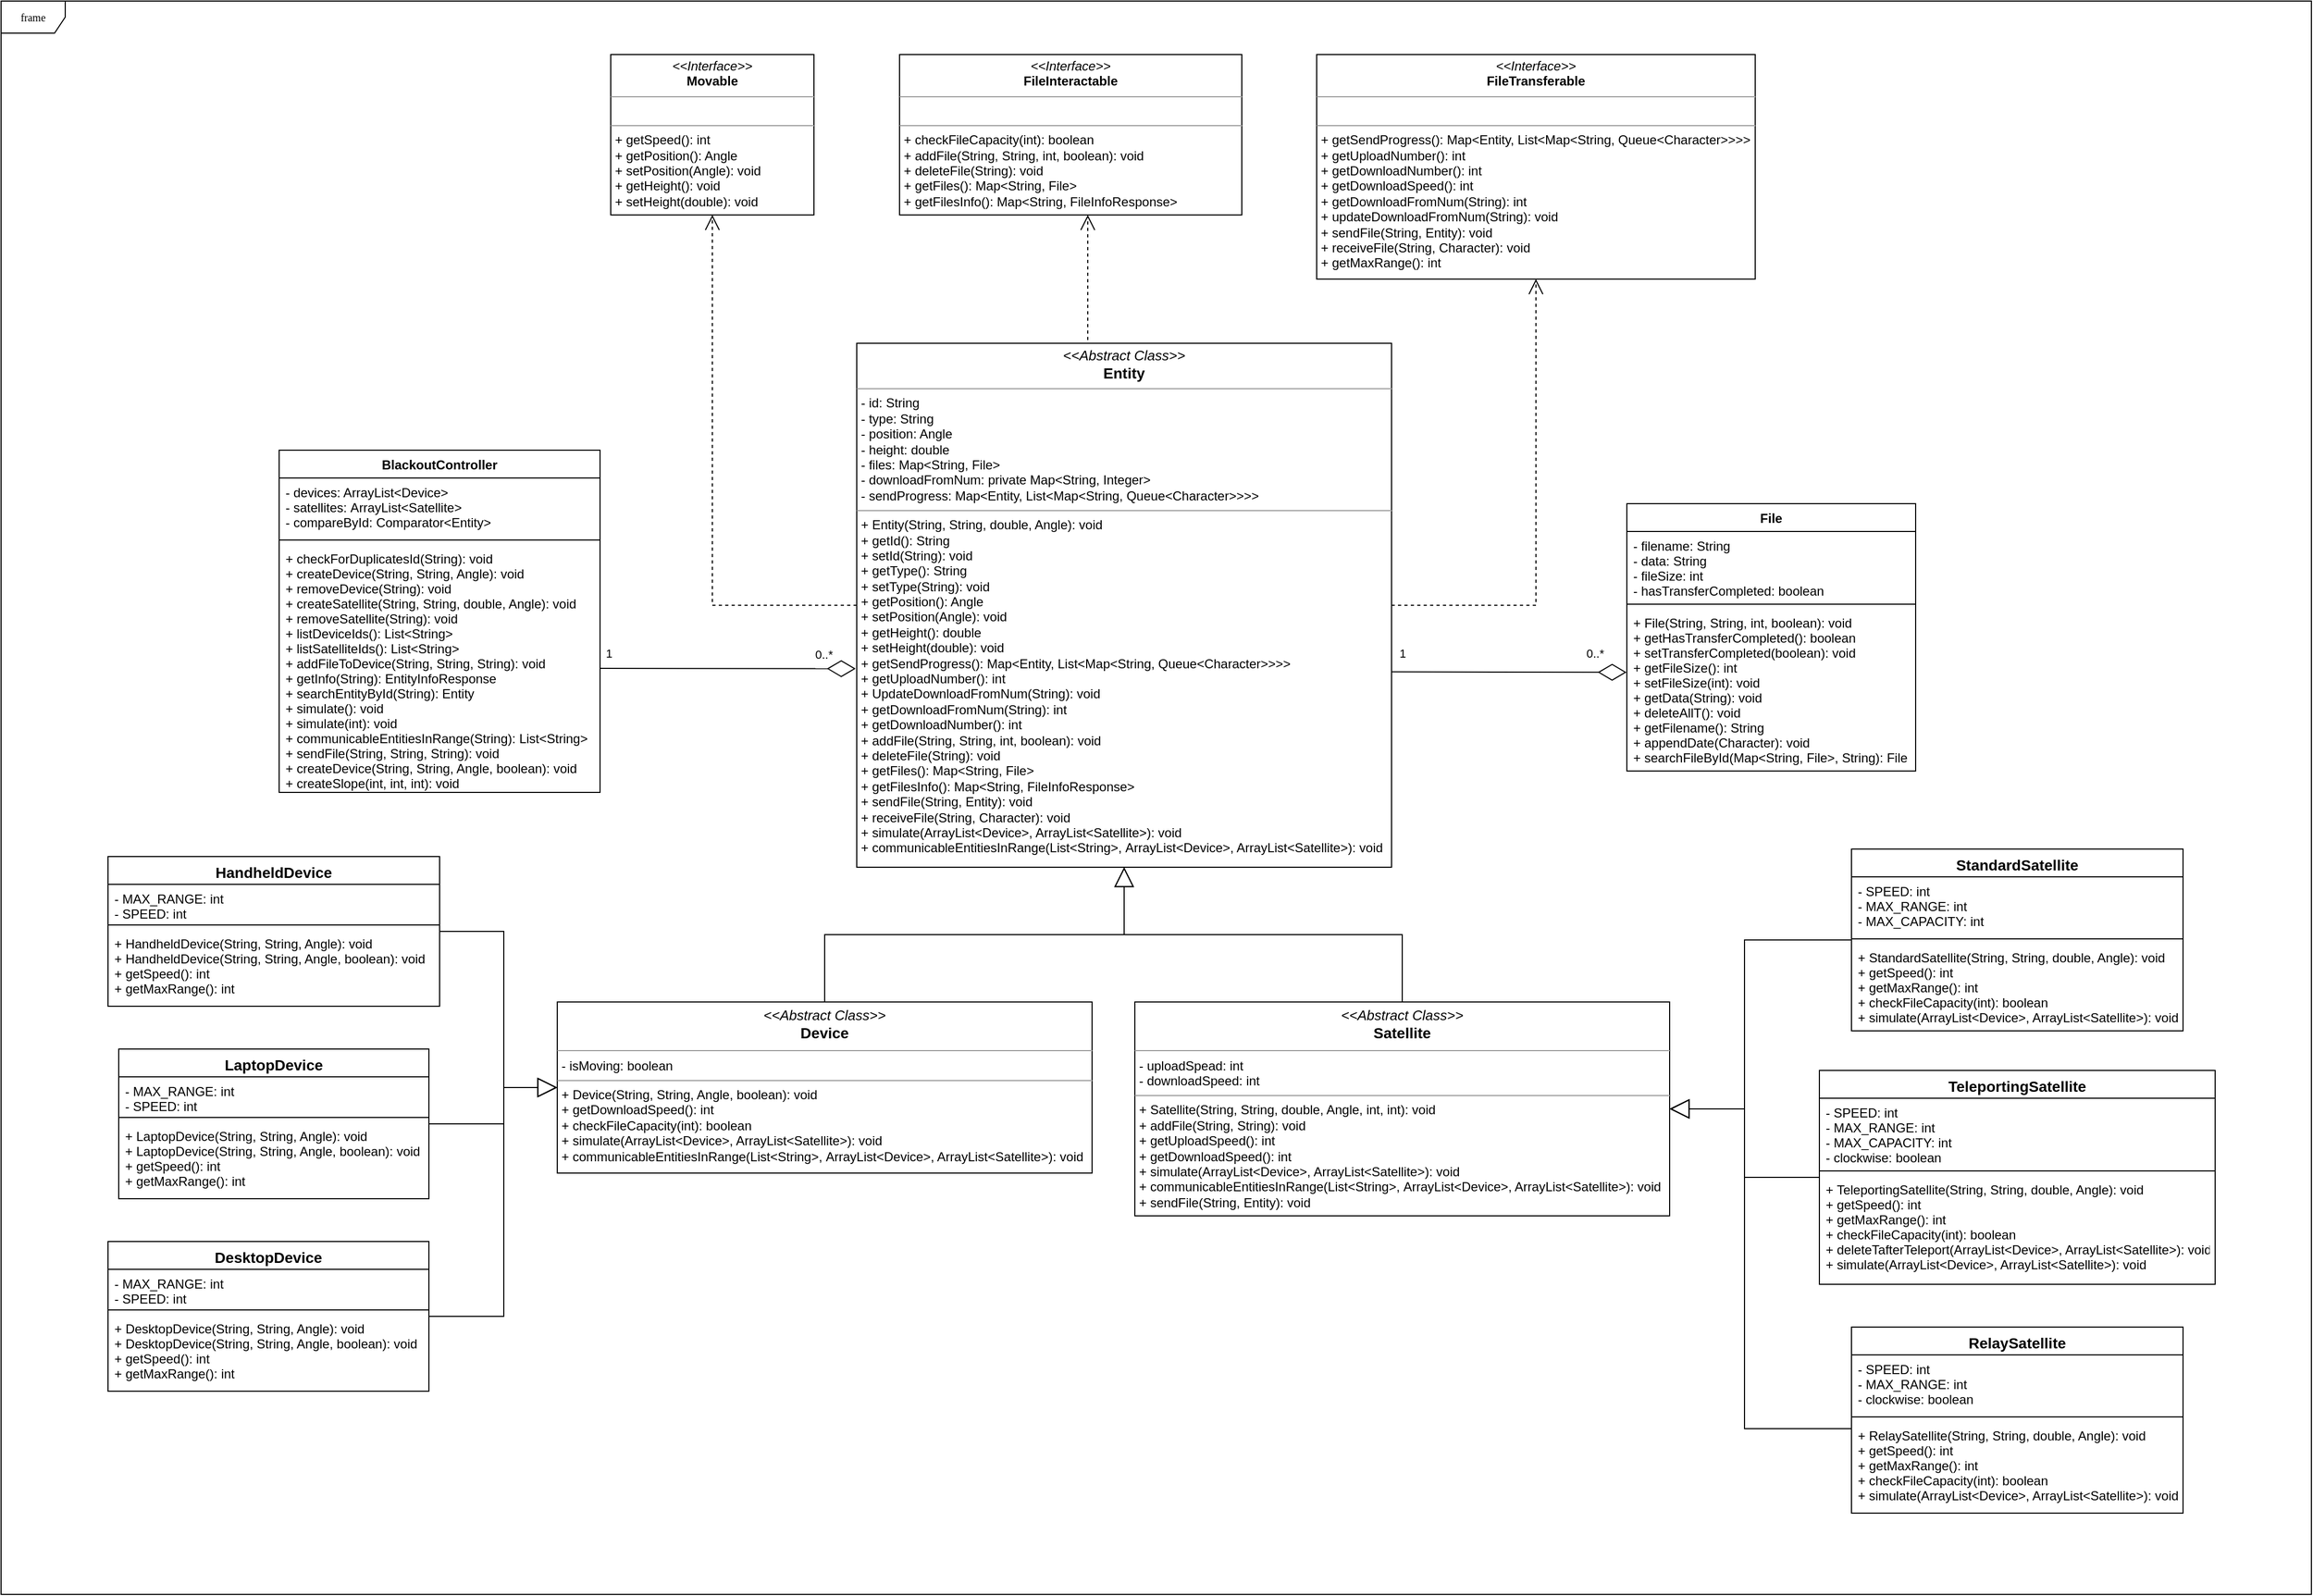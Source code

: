<mxfile version="19.0.3" type="device"><diagram name="Page-1" id="c4acf3e9-155e-7222-9cf6-157b1a14988f"><mxGraphModel dx="2118" dy="1021" grid="0" gridSize="14" guides="1" tooltips="1" connect="1" arrows="1" fold="1" page="0" pageScale="1" pageWidth="850" pageHeight="1100" background="none" math="0" shadow="0"><root><mxCell id="0"/><mxCell id="1" parent="0"/><mxCell id="0EnnD9oKZ8uDpJRhmLLw-42" value="frame" style="shape=umlFrame;whiteSpace=wrap;html=1;rounded=0;shadow=0;comic=0;labelBackgroundColor=none;strokeWidth=1;fontFamily=Verdana;fontSize=10;align=center;" parent="1" vertex="1"><mxGeometry x="-190" width="2160" height="1490" as="geometry"/></mxCell><mxCell id="0EnnD9oKZ8uDpJRhmLLw-5" value="&lt;p style=&quot;margin:0px;margin-top:4px;text-align:center;&quot;&gt;&lt;i&gt;&lt;font style=&quot;font-size: 13px;&quot;&gt;&amp;lt;&amp;lt;Abstract Class&amp;gt;&amp;gt;&lt;/font&gt;&lt;/i&gt;&lt;br&gt;&lt;span style=&quot;font-size: 14px;&quot;&gt;&lt;b&gt;Entity&lt;/b&gt;&lt;/span&gt;&lt;br&gt;&lt;/p&gt;&lt;hr size=&quot;1&quot;&gt;&lt;p style=&quot;margin:0px;margin-left:4px;&quot;&gt;- id: String&lt;br&gt;- type: String&lt;/p&gt;&lt;p style=&quot;margin:0px;margin-left:4px;&quot;&gt;- position: Angle&lt;/p&gt;&lt;p style=&quot;margin:0px;margin-left:4px;&quot;&gt;- height: double&lt;/p&gt;&lt;p style=&quot;margin:0px;margin-left:4px;&quot;&gt;- files:&amp;nbsp;Map&amp;lt;String, File&amp;gt;&lt;/p&gt;&lt;p style=&quot;margin:0px;margin-left:4px;&quot;&gt;-&amp;nbsp;downloadFromNum:&amp;nbsp;private Map&amp;lt;String, Integer&amp;gt;&lt;/p&gt;&lt;p style=&quot;margin:0px;margin-left:4px;&quot;&gt;-&amp;nbsp;sendProgress:&amp;nbsp;Map&amp;lt;Entity, List&amp;lt;Map&amp;lt;String, Queue&amp;lt;Character&amp;gt;&amp;gt;&amp;gt;&amp;gt;&lt;/p&gt;&lt;hr size=&quot;1&quot;&gt;&lt;p style=&quot;margin:0px;margin-left:4px;&quot;&gt;+ Entity(&lt;span style=&quot;background-color: initial;&quot;&gt;String, String, double, Angle&lt;/span&gt;&lt;span style=&quot;background-color: initial;&quot;&gt;): void&lt;/span&gt;&lt;/p&gt;&lt;p style=&quot;margin:0px;margin-left:4px;&quot;&gt;+ getId(): String&lt;br&gt;+ setId(String): void&lt;/p&gt;&lt;p style=&quot;margin:0px;margin-left:4px;&quot;&gt;+ getType(): String&lt;br&gt;+ setType(String): void&lt;br&gt;&lt;/p&gt;&lt;p style=&quot;margin:0px;margin-left:4px;&quot;&gt;+ getPosition(): Angle&lt;br&gt;+ setPosition(Angle): void&lt;br&gt;&lt;/p&gt;&lt;p style=&quot;margin:0px;margin-left:4px;&quot;&gt;+ getHeight(): double&lt;br&gt;+ setHeight(double): void&lt;br&gt;&lt;/p&gt;&lt;p style=&quot;margin:0px;margin-left:4px;&quot;&gt;+&amp;nbsp;getSendProgress():&amp;nbsp;Map&amp;lt;Entity, List&amp;lt;Map&amp;lt;String, Queue&amp;lt;Character&amp;gt;&amp;gt;&amp;gt;&amp;gt;&lt;/p&gt;&lt;p style=&quot;margin:0px;margin-left:4px;&quot;&gt;+&amp;nbsp;getUploadNumber(): int&amp;nbsp;&lt;/p&gt;&lt;p style=&quot;margin:0px;margin-left:4px;&quot;&gt;+&amp;nbsp;UpdateDownloadFromNum(String): void&lt;/p&gt;&lt;p style=&quot;margin:0px;margin-left:4px;&quot;&gt;+&amp;nbsp;getDownloadFromNum(String): int&lt;/p&gt;&lt;p style=&quot;margin:0px;margin-left:4px;&quot;&gt;+&amp;nbsp;getDownloadNumber(): int&lt;/p&gt;&lt;p style=&quot;margin:0px;margin-left:4px;&quot;&gt;+ addFile(String, String, int, boolean): void&lt;br&gt;&lt;/p&gt;&lt;p style=&quot;margin: 0px 0px 0px 4px;&quot;&gt;+ deleteFile(String):&amp;nbsp;void&lt;/p&gt;&lt;p style=&quot;margin: 0px 0px 0px 4px;&quot;&gt;+ getFiles():&amp;nbsp;Map&amp;lt;String, File&amp;gt;&lt;br&gt;&lt;/p&gt;&lt;p style=&quot;margin: 0px 0px 0px 4px;&quot;&gt;+ getFilesInfo():&amp;nbsp;Map&amp;lt;String, FileInfoResponse&amp;gt;&lt;/p&gt;&lt;p style=&quot;margin: 0px 0px 0px 4px;&quot;&gt;+&amp;nbsp;sendFile(String, Entity): void&lt;/p&gt;&lt;p style=&quot;margin: 0px 0px 0px 4px;&quot;&gt;+&amp;nbsp;receiveFile(String, Character): void&lt;/p&gt;&lt;p style=&quot;margin: 0px 0px 0px 4px;&quot;&gt;+&amp;nbsp;simulate(ArrayList&amp;lt;Device&amp;gt;, ArrayList&amp;lt;Satellite&amp;gt;): void&lt;br&gt;&lt;/p&gt;&lt;p style=&quot;margin: 0px 0px 0px 4px;&quot;&gt;+&amp;nbsp;communicableEntitiesInRange(List&amp;lt;String&amp;gt;,&amp;nbsp;ArrayList&amp;lt;Device&amp;gt;, ArrayList&amp;lt;Satellite&amp;gt;): void&lt;br&gt;&lt;/p&gt;&lt;p style=&quot;margin:0px;margin-left:4px;&quot;&gt;&lt;br&gt;&lt;/p&gt;&lt;p style=&quot;margin:0px;margin-left:4px;&quot;&gt;&lt;br&gt;&lt;/p&gt;" style="verticalAlign=top;align=left;overflow=fill;fontSize=12;fontFamily=Helvetica;html=1;" parent="1" vertex="1"><mxGeometry x="610" y="320" width="500" height="490" as="geometry"/></mxCell><mxCell id="0EnnD9oKZ8uDpJRhmLLw-10" value="&lt;p style=&quot;margin: 4px 0px 0px; text-align: center; font-size: 14px;&quot;&gt;&lt;i style=&quot;font-size: 13px;&quot;&gt;&amp;lt;&amp;lt;Abstract Class&amp;gt;&amp;gt;&lt;/i&gt;&lt;br&gt;&lt;b style=&quot;&quot;&gt;&lt;font style=&quot;font-size: 14px;&quot;&gt;Device&lt;/font&gt;&lt;/b&gt;&lt;/p&gt;&lt;hr style=&quot;font-size: 14px;&quot; size=&quot;1&quot;&gt;&lt;p style=&quot;margin:0px;margin-left:4px;&quot;&gt;- isMoving: boolean&lt;br&gt;&lt;/p&gt;&lt;hr size=&quot;1&quot;&gt;&lt;p style=&quot;margin:0px;margin-left:4px;&quot;&gt;+ Device(String, String, Angle, boolean): void&lt;/p&gt;&lt;p style=&quot;margin:0px;margin-left:4px;&quot;&gt;+ getDownloadSpeed(): int&lt;br&gt;&lt;/p&gt;&lt;p style=&quot;margin:0px;margin-left:4px;&quot;&gt;+&amp;nbsp;checkFileCapacity(int):&amp;nbsp;boolean&amp;nbsp;&lt;/p&gt;&lt;p style=&quot;margin:0px;margin-left:4px;&quot;&gt;+&amp;nbsp;simulate(ArrayList&amp;lt;Device&amp;gt;, ArrayList&amp;lt;Satellite&amp;gt;): void&lt;/p&gt;&lt;p style=&quot;margin:0px;margin-left:4px;&quot;&gt;+&amp;nbsp;communicableEntitiesInRange(List&amp;lt;String&amp;gt;,&amp;nbsp;ArrayList&amp;lt;Device&amp;gt;, ArrayList&amp;lt;Satellite&amp;gt;): void&lt;/p&gt;&lt;p style=&quot;margin:0px;margin-left:4px;&quot;&gt;&lt;br&gt;&lt;/p&gt;" style="verticalAlign=top;align=left;overflow=fill;fontSize=12;fontFamily=Helvetica;html=1;" parent="1" vertex="1"><mxGeometry x="330" y="936" width="500" height="160" as="geometry"/></mxCell><mxCell id="0EnnD9oKZ8uDpJRhmLLw-11" value="&lt;p style=&quot;margin: 4px 0px 0px; text-align: center; font-size: 14px;&quot;&gt;&lt;i style=&quot;font-size: 13px;&quot;&gt;&amp;lt;&amp;lt;Abstract Class&amp;gt;&amp;gt;&lt;/i&gt;&lt;br&gt;&lt;b style=&quot;&quot;&gt;&lt;font style=&quot;font-size: 14px;&quot;&gt;Satellite&lt;/font&gt;&lt;/b&gt;&lt;/p&gt;&lt;hr style=&quot;font-size: 14px;&quot; size=&quot;1&quot;&gt;&lt;p style=&quot;margin:0px;margin-left:4px;&quot;&gt;- uploadSpead:&amp;nbsp;int&lt;br&gt;&lt;/p&gt;&lt;p style=&quot;margin:0px;margin-left:4px;&quot;&gt;-&amp;nbsp;downloadSpeed: int&lt;/p&gt;&lt;hr size=&quot;1&quot;&gt;&lt;p style=&quot;margin:0px;margin-left:4px;&quot;&gt;+ Satellite(String, String, double, Angle, int, int&lt;span style=&quot;background-color: initial;&quot;&gt;): void&lt;/span&gt;&lt;/p&gt;&lt;p style=&quot;margin:0px;margin-left:4px;&quot;&gt;+ addFile(String, String): void&lt;/p&gt;&lt;p style=&quot;margin:0px;margin-left:4px;&quot;&gt;+&amp;nbsp;getUploadSpeed(): int&lt;/p&gt;&lt;p style=&quot;margin:0px;margin-left:4px;&quot;&gt;+&amp;nbsp;getDownloadSpeed(): int&lt;br&gt;&lt;/p&gt;&lt;p style=&quot;margin:0px;margin-left:4px;&quot;&gt;+&amp;nbsp;simulate(ArrayList&amp;lt;Device&amp;gt;, ArrayList&amp;lt;Satellite&amp;gt;): void&lt;br&gt;&lt;/p&gt;&lt;p style=&quot;margin:0px;margin-left:4px;&quot;&gt;+&amp;nbsp;communicableEntitiesInRange(List&amp;lt;String&amp;gt;,&amp;nbsp;ArrayList&amp;lt;Device&amp;gt;, ArrayList&amp;lt;Satellite&amp;gt;): void&lt;br&gt;&lt;/p&gt;&lt;p style=&quot;margin:0px;margin-left:4px;&quot;&gt;+&amp;nbsp;sendFile(String, Entity): void&lt;br&gt;&lt;/p&gt;" style="verticalAlign=top;align=left;overflow=fill;fontSize=12;fontFamily=Helvetica;html=1;" parent="1" vertex="1"><mxGeometry x="870" y="936" width="500" height="200" as="geometry"/></mxCell><mxCell id="0EnnD9oKZ8uDpJRhmLLw-12" value="" style="endArrow=block;endSize=16;endFill=0;html=1;rounded=0;exitX=0.5;exitY=0;exitDx=0;exitDy=0;edgeStyle=orthogonalEdgeStyle;" parent="1" source="0EnnD9oKZ8uDpJRhmLLw-10" target="0EnnD9oKZ8uDpJRhmLLw-5" edge="1"><mxGeometry width="160" relative="1" as="geometry"><mxPoint x="70" y="906" as="sourcePoint"/><mxPoint x="560.059" y="850" as="targetPoint"/></mxGeometry></mxCell><mxCell id="0EnnD9oKZ8uDpJRhmLLw-14" value="" style="endArrow=block;endSize=16;endFill=0;html=1;rounded=0;exitX=0.5;exitY=0;exitDx=0;exitDy=0;edgeStyle=orthogonalEdgeStyle;" parent="1" source="0EnnD9oKZ8uDpJRhmLLw-11" target="0EnnD9oKZ8uDpJRhmLLw-5" edge="1"><mxGeometry width="160" relative="1" as="geometry"><mxPoint x="390" y="906" as="sourcePoint"/><mxPoint x="880.059" y="850" as="targetPoint"/></mxGeometry></mxCell><mxCell id="0EnnD9oKZ8uDpJRhmLLw-15" value="DesktopDevice" style="swimlane;fontStyle=1;align=center;verticalAlign=top;childLayout=stackLayout;horizontal=1;startSize=26;horizontalStack=0;resizeParent=1;resizeParentMax=0;resizeLast=0;collapsible=1;marginBottom=0;fontSize=14;" parent="1" vertex="1"><mxGeometry x="-90" y="1160" width="300" height="140" as="geometry"/></mxCell><mxCell id="0EnnD9oKZ8uDpJRhmLLw-16" value="- MAX_RANGE: int&#10;- SPEED: int" style="text;strokeColor=none;fillColor=none;align=left;verticalAlign=top;spacingLeft=4;spacingRight=4;overflow=hidden;rotatable=0;points=[[0,0.5],[1,0.5]];portConstraint=eastwest;" parent="0EnnD9oKZ8uDpJRhmLLw-15" vertex="1"><mxGeometry y="26" width="300" height="34" as="geometry"/></mxCell><mxCell id="0EnnD9oKZ8uDpJRhmLLw-17" value="" style="line;strokeWidth=1;fillColor=none;align=left;verticalAlign=middle;spacingTop=-1;spacingLeft=3;spacingRight=3;rotatable=0;labelPosition=right;points=[];portConstraint=eastwest;" parent="0EnnD9oKZ8uDpJRhmLLw-15" vertex="1"><mxGeometry y="60" width="300" height="8" as="geometry"/></mxCell><mxCell id="0EnnD9oKZ8uDpJRhmLLw-18" value="+ DesktopDevice(String, String, Angle): void&#10;+ DesktopDevice(String, String, Angle, boolean): void&#10;+ getSpeed(): int&#10;+ getMaxRange(): int&#10;&#10;" style="text;strokeColor=none;fillColor=none;align=left;verticalAlign=top;spacingLeft=4;spacingRight=4;overflow=hidden;rotatable=0;points=[[0,0.5],[1,0.5]];portConstraint=eastwest;" parent="0EnnD9oKZ8uDpJRhmLLw-15" vertex="1"><mxGeometry y="68" width="300" height="72" as="geometry"/></mxCell><mxCell id="0EnnD9oKZ8uDpJRhmLLw-23" value="HandheldDevice" style="swimlane;fontStyle=1;align=center;verticalAlign=top;childLayout=stackLayout;horizontal=1;startSize=26;horizontalStack=0;resizeParent=1;resizeParentMax=0;resizeLast=0;collapsible=1;marginBottom=0;fontSize=14;" parent="1" vertex="1"><mxGeometry x="-90" y="800" width="310" height="140" as="geometry"/></mxCell><mxCell id="0EnnD9oKZ8uDpJRhmLLw-24" value="- MAX_RANGE: int&#10;- SPEED: int" style="text;strokeColor=none;fillColor=none;align=left;verticalAlign=top;spacingLeft=4;spacingRight=4;overflow=hidden;rotatable=0;points=[[0,0.5],[1,0.5]];portConstraint=eastwest;" parent="0EnnD9oKZ8uDpJRhmLLw-23" vertex="1"><mxGeometry y="26" width="310" height="34" as="geometry"/></mxCell><mxCell id="0EnnD9oKZ8uDpJRhmLLw-25" value="" style="line;strokeWidth=1;fillColor=none;align=left;verticalAlign=middle;spacingTop=-1;spacingLeft=3;spacingRight=3;rotatable=0;labelPosition=right;points=[];portConstraint=eastwest;" parent="0EnnD9oKZ8uDpJRhmLLw-23" vertex="1"><mxGeometry y="60" width="310" height="8" as="geometry"/></mxCell><mxCell id="0EnnD9oKZ8uDpJRhmLLw-26" value="+ HandheldDevice(String, String, Angle): void&#10;+ HandheldDevice(String, String, Angle, boolean): void&#10;+ getSpeed(): int&#10;+ getMaxRange(): int&#10;&#10;" style="text;strokeColor=none;fillColor=none;align=left;verticalAlign=top;spacingLeft=4;spacingRight=4;overflow=hidden;rotatable=0;points=[[0,0.5],[1,0.5]];portConstraint=eastwest;" parent="0EnnD9oKZ8uDpJRhmLLw-23" vertex="1"><mxGeometry y="68" width="310" height="72" as="geometry"/></mxCell><mxCell id="0EnnD9oKZ8uDpJRhmLLw-31" value="LaptopDevice" style="swimlane;fontStyle=1;align=center;verticalAlign=top;childLayout=stackLayout;horizontal=1;startSize=26;horizontalStack=0;resizeParent=1;resizeParentMax=0;resizeLast=0;collapsible=1;marginBottom=0;fontSize=14;" parent="1" vertex="1"><mxGeometry x="-80" y="980" width="290" height="140" as="geometry"/></mxCell><mxCell id="0EnnD9oKZ8uDpJRhmLLw-32" value="- MAX_RANGE: int&#10;- SPEED: int" style="text;strokeColor=none;fillColor=none;align=left;verticalAlign=top;spacingLeft=4;spacingRight=4;overflow=hidden;rotatable=0;points=[[0,0.5],[1,0.5]];portConstraint=eastwest;" parent="0EnnD9oKZ8uDpJRhmLLw-31" vertex="1"><mxGeometry y="26" width="290" height="34" as="geometry"/></mxCell><mxCell id="0EnnD9oKZ8uDpJRhmLLw-33" value="" style="line;strokeWidth=1;fillColor=none;align=left;verticalAlign=middle;spacingTop=-1;spacingLeft=3;spacingRight=3;rotatable=0;labelPosition=right;points=[];portConstraint=eastwest;" parent="0EnnD9oKZ8uDpJRhmLLw-31" vertex="1"><mxGeometry y="60" width="290" height="8" as="geometry"/></mxCell><mxCell id="0EnnD9oKZ8uDpJRhmLLw-34" value="+ LaptopDevice(String, String, Angle): void&#10;+ LaptopDevice(String, String, Angle, boolean): void&#10;+ getSpeed(): int&#10;+ getMaxRange(): int&#10;&#10;" style="text;strokeColor=none;fillColor=none;align=left;verticalAlign=top;spacingLeft=4;spacingRight=4;overflow=hidden;rotatable=0;points=[[0,0.5],[1,0.5]];portConstraint=eastwest;fontStyle=0" parent="0EnnD9oKZ8uDpJRhmLLw-31" vertex="1"><mxGeometry y="68" width="290" height="72" as="geometry"/></mxCell><mxCell id="0EnnD9oKZ8uDpJRhmLLw-38" value="" style="endArrow=block;endSize=16;endFill=0;html=1;rounded=0;entryX=0;entryY=0.5;entryDx=0;entryDy=0;edgeStyle=orthogonalEdgeStyle;" parent="1" source="0EnnD9oKZ8uDpJRhmLLw-23" target="0EnnD9oKZ8uDpJRhmLLw-10" edge="1"><mxGeometry width="160" relative="1" as="geometry"><mxPoint x="70" y="986" as="sourcePoint"/><mxPoint x="230" y="986" as="targetPoint"/><Array as="points"><mxPoint x="280" y="870"/><mxPoint x="280" y="1016"/></Array></mxGeometry></mxCell><mxCell id="0EnnD9oKZ8uDpJRhmLLw-40" value="" style="endArrow=block;endSize=16;endFill=0;html=1;rounded=0;entryX=0;entryY=0.5;entryDx=0;entryDy=0;edgeStyle=orthogonalEdgeStyle;" parent="1" source="0EnnD9oKZ8uDpJRhmLLw-31" target="0EnnD9oKZ8uDpJRhmLLw-10" edge="1"><mxGeometry width="160" relative="1" as="geometry"><mxPoint x="70" y="986" as="sourcePoint"/><mxPoint x="230" y="986" as="targetPoint"/><Array as="points"><mxPoint x="280" y="1050"/><mxPoint x="280" y="1016"/></Array></mxGeometry></mxCell><mxCell id="0EnnD9oKZ8uDpJRhmLLw-41" value="" style="endArrow=block;endSize=16;endFill=0;html=1;rounded=0;edgeStyle=orthogonalEdgeStyle;entryX=0;entryY=0.5;entryDx=0;entryDy=0;" parent="1" source="0EnnD9oKZ8uDpJRhmLLw-15" target="0EnnD9oKZ8uDpJRhmLLw-10" edge="1"><mxGeometry width="160" relative="1" as="geometry"><mxPoint x="70" y="986" as="sourcePoint"/><mxPoint x="230" y="986" as="targetPoint"/><Array as="points"><mxPoint x="280" y="1230"/><mxPoint x="280" y="1016"/></Array></mxGeometry></mxCell><mxCell id="0EnnD9oKZ8uDpJRhmLLw-51" value="TeleportingSatellite" style="swimlane;fontStyle=1;align=center;verticalAlign=top;childLayout=stackLayout;horizontal=1;startSize=26;horizontalStack=0;resizeParent=1;resizeParentMax=0;resizeLast=0;collapsible=1;marginBottom=0;fontSize=14;" parent="1" vertex="1"><mxGeometry x="1510" y="1000" width="370" height="200" as="geometry"/></mxCell><mxCell id="0EnnD9oKZ8uDpJRhmLLw-52" value="- SPEED: int&#10;- MAX_RANGE: int&#10;- MAX_CAPACITY: int&#10;- clockwise: boolean" style="text;strokeColor=none;fillColor=none;align=left;verticalAlign=top;spacingLeft=4;spacingRight=4;overflow=hidden;rotatable=0;points=[[0,0.5],[1,0.5]];portConstraint=eastwest;" parent="0EnnD9oKZ8uDpJRhmLLw-51" vertex="1"><mxGeometry y="26" width="370" height="64" as="geometry"/></mxCell><mxCell id="0EnnD9oKZ8uDpJRhmLLw-53" value="" style="line;strokeWidth=1;fillColor=none;align=left;verticalAlign=middle;spacingTop=-1;spacingLeft=3;spacingRight=3;rotatable=0;labelPosition=right;points=[];portConstraint=eastwest;" parent="0EnnD9oKZ8uDpJRhmLLw-51" vertex="1"><mxGeometry y="90" width="370" height="8" as="geometry"/></mxCell><mxCell id="0EnnD9oKZ8uDpJRhmLLw-54" value="+ TeleportingSatellite(String, String, double, Angle): void&#10;+ getSpeed(): int&#10;+ getMaxRange(): int&#10;+ checkFileCapacity(int): boolean &#10;+ deleteTafterTeleport(ArrayList&lt;Device&gt;, ArrayList&lt;Satellite&gt;): void&#10;+ simulate(ArrayList&lt;Device&gt;, ArrayList&lt;Satellite&gt;): void" style="text;strokeColor=none;fillColor=none;align=left;verticalAlign=top;spacingLeft=4;spacingRight=4;overflow=hidden;rotatable=0;points=[[0,0.5],[1,0.5]];portConstraint=eastwest;fontStyle=0" parent="0EnnD9oKZ8uDpJRhmLLw-51" vertex="1"><mxGeometry y="98" width="370" height="102" as="geometry"/></mxCell><mxCell id="0EnnD9oKZ8uDpJRhmLLw-55" value="RelaySatellite" style="swimlane;fontStyle=1;align=center;verticalAlign=top;childLayout=stackLayout;horizontal=1;startSize=26;horizontalStack=0;resizeParent=1;resizeParentMax=0;resizeLast=0;collapsible=1;marginBottom=0;fontSize=14;" parent="1" vertex="1"><mxGeometry x="1540" y="1240" width="310" height="174" as="geometry"/></mxCell><mxCell id="0EnnD9oKZ8uDpJRhmLLw-56" value="- SPEED: int&#10;- MAX_RANGE: int&#10;- clockwise: boolean" style="text;strokeColor=none;fillColor=none;align=left;verticalAlign=top;spacingLeft=4;spacingRight=4;overflow=hidden;rotatable=0;points=[[0,0.5],[1,0.5]];portConstraint=eastwest;" parent="0EnnD9oKZ8uDpJRhmLLw-55" vertex="1"><mxGeometry y="26" width="310" height="54" as="geometry"/></mxCell><mxCell id="0EnnD9oKZ8uDpJRhmLLw-57" value="" style="line;strokeWidth=1;fillColor=none;align=left;verticalAlign=middle;spacingTop=-1;spacingLeft=3;spacingRight=3;rotatable=0;labelPosition=right;points=[];portConstraint=eastwest;" parent="0EnnD9oKZ8uDpJRhmLLw-55" vertex="1"><mxGeometry y="80" width="310" height="8" as="geometry"/></mxCell><mxCell id="0EnnD9oKZ8uDpJRhmLLw-58" value="+ RelaySatellite(String, String, double, Angle): void&#10;+ getSpeed(): int&#10;+ getMaxRange(): int&#10;+ checkFileCapacity(int): boolean&#10;+ simulate(ArrayList&lt;Device&gt;, ArrayList&lt;Satellite&gt;): void" style="text;strokeColor=none;fillColor=none;align=left;verticalAlign=top;spacingLeft=4;spacingRight=4;overflow=hidden;rotatable=0;points=[[0,0.5],[1,0.5]];portConstraint=eastwest;fontStyle=0" parent="0EnnD9oKZ8uDpJRhmLLw-55" vertex="1"><mxGeometry y="88" width="310" height="86" as="geometry"/></mxCell><mxCell id="0EnnD9oKZ8uDpJRhmLLw-60" value="" style="endArrow=block;endSize=16;endFill=0;html=1;rounded=0;edgeStyle=orthogonalEdgeStyle;" parent="1" source="0EnnD9oKZ8uDpJRhmLLw-66" target="0EnnD9oKZ8uDpJRhmLLw-11" edge="1"><mxGeometry width="160" relative="1" as="geometry"><mxPoint x="1540" y="873.034" as="sourcePoint"/><mxPoint x="1430" y="1030" as="targetPoint"/><Array as="points"><mxPoint x="1440" y="878"/><mxPoint x="1440" y="1036"/></Array></mxGeometry></mxCell><mxCell id="0EnnD9oKZ8uDpJRhmLLw-61" value="" style="endArrow=block;endSize=16;endFill=0;html=1;rounded=0;edgeStyle=orthogonalEdgeStyle;" parent="1" source="0EnnD9oKZ8uDpJRhmLLw-51" target="0EnnD9oKZ8uDpJRhmLLw-11" edge="1"><mxGeometry x="0.25" y="2" width="160" relative="1" as="geometry"><mxPoint x="1400" y="1020" as="sourcePoint"/><mxPoint x="1430" y="1030" as="targetPoint"/><mxPoint as="offset"/></mxGeometry></mxCell><mxCell id="0EnnD9oKZ8uDpJRhmLLw-62" value="" style="endArrow=block;endSize=16;endFill=0;html=1;rounded=0;edgeStyle=orthogonalEdgeStyle;entryX=1;entryY=0.5;entryDx=0;entryDy=0;" parent="1" source="0EnnD9oKZ8uDpJRhmLLw-55" target="0EnnD9oKZ8uDpJRhmLLw-11" edge="1"><mxGeometry width="160" relative="1" as="geometry"><mxPoint x="1400" y="1020" as="sourcePoint"/><mxPoint x="1430" y="1030" as="targetPoint"/><Array as="points"><mxPoint x="1440" y="1335"/><mxPoint x="1440" y="1036"/></Array></mxGeometry></mxCell><mxCell id="0EnnD9oKZ8uDpJRhmLLw-66" value="StandardSatellite" style="swimlane;fontStyle=1;align=center;verticalAlign=top;childLayout=stackLayout;horizontal=1;startSize=26;horizontalStack=0;resizeParent=1;resizeParentMax=0;resizeLast=0;collapsible=1;marginBottom=0;fontSize=14;" parent="1" vertex="1"><mxGeometry x="1540" y="793" width="310" height="170" as="geometry"/></mxCell><mxCell id="0EnnD9oKZ8uDpJRhmLLw-67" value="- SPEED: int&#10;- MAX_RANGE: int&#10;- MAX_CAPACITY: int" style="text;strokeColor=none;fillColor=none;align=left;verticalAlign=top;spacingLeft=4;spacingRight=4;overflow=hidden;rotatable=0;points=[[0,0.5],[1,0.5]];portConstraint=eastwest;" parent="0EnnD9oKZ8uDpJRhmLLw-66" vertex="1"><mxGeometry y="26" width="310" height="54" as="geometry"/></mxCell><mxCell id="0EnnD9oKZ8uDpJRhmLLw-68" value="" style="line;strokeWidth=1;fillColor=none;align=left;verticalAlign=middle;spacingTop=-1;spacingLeft=3;spacingRight=3;rotatable=0;labelPosition=right;points=[];portConstraint=eastwest;" parent="0EnnD9oKZ8uDpJRhmLLw-66" vertex="1"><mxGeometry y="80" width="310" height="8" as="geometry"/></mxCell><mxCell id="0EnnD9oKZ8uDpJRhmLLw-69" value="+ StandardSatellite(String, String, double, Angle): void&#10;+ getSpeed(): int&#10;+ getMaxRange(): int&#10;+ checkFileCapacity(int): boolean &#10;+ simulate(ArrayList&lt;Device&gt;, ArrayList&lt;Satellite&gt;): void" style="text;strokeColor=none;fillColor=none;align=left;verticalAlign=top;spacingLeft=4;spacingRight=4;overflow=hidden;rotatable=0;points=[[0,0.5],[1,0.5]];portConstraint=eastwest;" parent="0EnnD9oKZ8uDpJRhmLLw-66" vertex="1"><mxGeometry y="88" width="310" height="82" as="geometry"/></mxCell><mxCell id="HpFYrHGWp9p8E9OOMkHu-1" value="&lt;p style=&quot;margin:0px;margin-top:4px;text-align:center;&quot;&gt;&lt;i&gt;&amp;lt;&amp;lt;Interface&amp;gt;&amp;gt;&lt;/i&gt;&lt;br&gt;&lt;b&gt;Movable&lt;/b&gt;&lt;br&gt;&lt;/p&gt;&lt;hr size=&quot;1&quot;&gt;&lt;p style=&quot;margin:0px;margin-left:4px;&quot;&gt;&lt;br&gt;&lt;/p&gt;&lt;hr size=&quot;1&quot;&gt;&lt;p style=&quot;margin:0px;margin-left:4px;&quot;&gt;+ getSpeed(): int&lt;br&gt;+ getPosition(): Angle&lt;/p&gt;&lt;p style=&quot;margin:0px;margin-left:4px;&quot;&gt;+&amp;nbsp;setPosition(Angle): void&lt;/p&gt;&lt;p style=&quot;margin:0px;margin-left:4px;&quot;&gt;+&amp;nbsp;getHeight(): void&lt;/p&gt;&lt;p style=&quot;margin:0px;margin-left:4px;&quot;&gt;+&amp;nbsp;setHeight(double): void&lt;/p&gt;" style="verticalAlign=top;align=left;overflow=fill;fontSize=12;fontFamily=Helvetica;html=1;" parent="1" vertex="1"><mxGeometry x="380" y="50" width="190" height="150" as="geometry"/></mxCell><mxCell id="tUEqMZlprKBlxgG3ED0C-1" value="&lt;p style=&quot;margin:0px;margin-top:4px;text-align:center;&quot;&gt;&lt;i&gt;&amp;lt;&amp;lt;Interface&amp;gt;&amp;gt;&lt;/i&gt;&lt;br&gt;&lt;b&gt;FileInteractable&lt;/b&gt;&lt;br&gt;&lt;/p&gt;&lt;hr size=&quot;1&quot;&gt;&lt;p style=&quot;margin:0px;margin-left:4px;&quot;&gt;&lt;br&gt;&lt;/p&gt;&lt;hr size=&quot;1&quot;&gt;&lt;p style=&quot;margin:0px;margin-left:4px;&quot;&gt;+ checkFileCapacity(int): boolean&amp;nbsp;&lt;br&gt;+ addFile(String, String, int, boolean): void&lt;/p&gt;&lt;p style=&quot;margin:0px;margin-left:4px;&quot;&gt;+ deleteFile(String):&amp;nbsp;void&lt;/p&gt;&lt;p style=&quot;margin:0px;margin-left:4px;&quot;&gt;+ getFiles():&amp;nbsp;Map&amp;lt;String, File&amp;gt;&lt;br&gt;&lt;/p&gt;&lt;p style=&quot;margin:0px;margin-left:4px;&quot;&gt;+ getFilesInfo():&amp;nbsp;Map&amp;lt;String, FileInfoResponse&amp;gt;&lt;br&gt;&lt;/p&gt;" style="verticalAlign=top;align=left;overflow=fill;fontSize=12;fontFamily=Helvetica;html=1;" vertex="1" parent="1"><mxGeometry x="650" y="50" width="320" height="150" as="geometry"/></mxCell><mxCell id="tUEqMZlprKBlxgG3ED0C-2" value="&lt;p style=&quot;margin:0px;margin-top:4px;text-align:center;&quot;&gt;&lt;i&gt;&amp;lt;&amp;lt;Interface&amp;gt;&amp;gt;&lt;/i&gt;&lt;br&gt;&lt;b&gt;FileTransferable&lt;/b&gt;&lt;br&gt;&lt;/p&gt;&lt;hr size=&quot;1&quot;&gt;&lt;p style=&quot;margin:0px;margin-left:4px;&quot;&gt;&lt;br&gt;&lt;/p&gt;&lt;hr size=&quot;1&quot;&gt;&lt;p style=&quot;margin:0px;margin-left:4px;&quot;&gt;+ getSendProgress(): Map&amp;lt;Entity, List&amp;lt;Map&amp;lt;String, Queue&amp;lt;Character&amp;gt;&amp;gt;&amp;gt;&amp;gt;&lt;br&gt;+ getUploadNumber(): int&lt;/p&gt;&lt;p style=&quot;margin:0px;margin-left:4px;&quot;&gt;+&amp;nbsp;getDownloadNumber(): int&lt;/p&gt;&lt;p style=&quot;margin:0px;margin-left:4px;&quot;&gt;+&amp;nbsp;getDownloadSpeed(): int&lt;/p&gt;&lt;p style=&quot;margin:0px;margin-left:4px;&quot;&gt;+&amp;nbsp;getDownloadFromNum(String): int&lt;/p&gt;&lt;p style=&quot;margin:0px;margin-left:4px;&quot;&gt;+ updateDownloadFromNum(String): void&lt;/p&gt;&lt;p style=&quot;margin:0px;margin-left:4px;&quot;&gt;+&amp;nbsp;sendFile(String, Entity): void&lt;/p&gt;&lt;p style=&quot;margin:0px;margin-left:4px;&quot;&gt;+&amp;nbsp;receiveFile(String, Character): void&lt;/p&gt;&lt;p style=&quot;margin:0px;margin-left:4px;&quot;&gt;+&amp;nbsp;getMaxRange(): int&lt;/p&gt;&lt;p style=&quot;margin:0px;margin-left:4px;&quot;&gt;&lt;br&gt;&lt;/p&gt;" style="verticalAlign=top;align=left;overflow=fill;fontSize=12;fontFamily=Helvetica;html=1;" vertex="1" parent="1"><mxGeometry x="1040" y="50" width="410" height="210" as="geometry"/></mxCell><mxCell id="tUEqMZlprKBlxgG3ED0C-3" value="" style="endArrow=open;endSize=12;dashed=1;html=1;rounded=0;" edge="1" parent="1"><mxGeometry width="160" relative="1" as="geometry"><mxPoint x="826" y="317" as="sourcePoint"/><mxPoint x="826" y="200" as="targetPoint"/></mxGeometry></mxCell><mxCell id="tUEqMZlprKBlxgG3ED0C-4" value="" style="endArrow=open;endSize=12;dashed=1;html=1;rounded=0;edgeStyle=orthogonalEdgeStyle;exitX=1;exitY=0.5;exitDx=0;exitDy=0;" edge="1" parent="1" source="0EnnD9oKZ8uDpJRhmLLw-5" target="tUEqMZlprKBlxgG3ED0C-2"><mxGeometry width="160" relative="1" as="geometry"><mxPoint x="840.082" y="330" as="sourcePoint"/><mxPoint x="840.16" y="212.4" as="targetPoint"/></mxGeometry></mxCell><mxCell id="tUEqMZlprKBlxgG3ED0C-5" value="" style="endArrow=open;endSize=12;dashed=1;html=1;rounded=0;edgeStyle=orthogonalEdgeStyle;" edge="1" parent="1" source="0EnnD9oKZ8uDpJRhmLLw-5" target="HpFYrHGWp9p8E9OOMkHu-1"><mxGeometry width="160" relative="1" as="geometry"><mxPoint x="850.082" y="340" as="sourcePoint"/><mxPoint x="850.16" y="222.4" as="targetPoint"/></mxGeometry></mxCell><mxCell id="tUEqMZlprKBlxgG3ED0C-6" value="BlackoutController" style="swimlane;fontStyle=1;align=center;verticalAlign=top;childLayout=stackLayout;horizontal=1;startSize=26;horizontalStack=0;resizeParent=1;resizeParentMax=0;resizeLast=0;collapsible=1;marginBottom=0;" vertex="1" parent="1"><mxGeometry x="70" y="420" width="300" height="320" as="geometry"/></mxCell><mxCell id="tUEqMZlprKBlxgG3ED0C-7" value="- devices: ArrayList&lt;Device&gt;&#10;- satellites: ArrayList&lt;Satellite&gt;&#10;- compareById: Comparator&lt;Entity&gt;" style="text;strokeColor=none;fillColor=none;align=left;verticalAlign=top;spacingLeft=4;spacingRight=4;overflow=hidden;rotatable=0;points=[[0,0.5],[1,0.5]];portConstraint=eastwest;" vertex="1" parent="tUEqMZlprKBlxgG3ED0C-6"><mxGeometry y="26" width="300" height="54" as="geometry"/></mxCell><mxCell id="tUEqMZlprKBlxgG3ED0C-8" value="" style="line;strokeWidth=1;fillColor=none;align=left;verticalAlign=middle;spacingTop=-1;spacingLeft=3;spacingRight=3;rotatable=0;labelPosition=right;points=[];portConstraint=eastwest;" vertex="1" parent="tUEqMZlprKBlxgG3ED0C-6"><mxGeometry y="80" width="300" height="8" as="geometry"/></mxCell><mxCell id="tUEqMZlprKBlxgG3ED0C-9" value="+ checkForDuplicatesId(String): void&#10;+ createDevice(String, String, Angle): void&#10;+ removeDevice(String): void&#10;+ createSatellite(String, String, double, Angle): void&#10;+ removeSatellite(String): void&#10;+ listDeviceIds(): List&lt;String&gt;&#10;+ listSatelliteIds(): List&lt;String&gt;&#10;+ addFileToDevice(String, String, String): void&#10;+ getInfo(String): EntityInfoResponse&#10;+ searchEntityById(String): Entity&#10;+ simulate(): void&#10;+ simulate(int): void&#10;+ communicableEntitiesInRange(String): List&lt;String&gt;&#10;+ sendFile(String, String, String): void&#10;+ createDevice(String, String, Angle, boolean): void&#10;+ createSlope(int, int, int): void&#10;&#10;&#10;&#10;&#10;&#10;" style="text;strokeColor=none;fillColor=none;align=left;verticalAlign=top;spacingLeft=4;spacingRight=4;overflow=hidden;rotatable=0;points=[[0,0.5],[1,0.5]];portConstraint=eastwest;" vertex="1" parent="tUEqMZlprKBlxgG3ED0C-6"><mxGeometry y="88" width="300" height="232" as="geometry"/></mxCell><mxCell id="tUEqMZlprKBlxgG3ED0C-10" value="" style="endArrow=diamondThin;endFill=0;endSize=24;html=1;rounded=0;exitX=1;exitY=0.5;exitDx=0;exitDy=0;entryX=-0.002;entryY=0.621;entryDx=0;entryDy=0;entryPerimeter=0;" edge="1" parent="1" source="tUEqMZlprKBlxgG3ED0C-9" target="0EnnD9oKZ8uDpJRhmLLw-5"><mxGeometry width="160" relative="1" as="geometry"><mxPoint x="290" y="650" as="sourcePoint"/><mxPoint x="450" y="650" as="targetPoint"/></mxGeometry></mxCell><mxCell id="tUEqMZlprKBlxgG3ED0C-11" value="0..*" style="edgeLabel;html=1;align=center;verticalAlign=middle;resizable=0;points=[];" vertex="1" connectable="0" parent="tUEqMZlprKBlxgG3ED0C-10"><mxGeometry x="0.839" relative="1" as="geometry"><mxPoint x="-11" y="-14" as="offset"/></mxGeometry></mxCell><mxCell id="tUEqMZlprKBlxgG3ED0C-13" value="1" style="edgeLabel;html=1;align=center;verticalAlign=middle;resizable=0;points=[];" vertex="1" connectable="0" parent="tUEqMZlprKBlxgG3ED0C-10"><mxGeometry x="-0.931" y="1" relative="1" as="geometry"><mxPoint y="-13" as="offset"/></mxGeometry></mxCell><mxCell id="tUEqMZlprKBlxgG3ED0C-14" value="File" style="swimlane;fontStyle=1;align=center;verticalAlign=top;childLayout=stackLayout;horizontal=1;startSize=26;horizontalStack=0;resizeParent=1;resizeParentMax=0;resizeLast=0;collapsible=1;marginBottom=0;" vertex="1" parent="1"><mxGeometry x="1330" y="470" width="270" height="250" as="geometry"/></mxCell><mxCell id="tUEqMZlprKBlxgG3ED0C-15" value="- filename: String &#10;- data: String &#10;- fileSize: int &#10;- hasTransferCompleted: boolean " style="text;strokeColor=none;fillColor=none;align=left;verticalAlign=top;spacingLeft=4;spacingRight=4;overflow=hidden;rotatable=0;points=[[0,0.5],[1,0.5]];portConstraint=eastwest;" vertex="1" parent="tUEqMZlprKBlxgG3ED0C-14"><mxGeometry y="26" width="270" height="64" as="geometry"/></mxCell><mxCell id="tUEqMZlprKBlxgG3ED0C-16" value="" style="line;strokeWidth=1;fillColor=none;align=left;verticalAlign=middle;spacingTop=-1;spacingLeft=3;spacingRight=3;rotatable=0;labelPosition=right;points=[];portConstraint=eastwest;" vertex="1" parent="tUEqMZlprKBlxgG3ED0C-14"><mxGeometry y="90" width="270" height="8" as="geometry"/></mxCell><mxCell id="tUEqMZlprKBlxgG3ED0C-17" value="+ File(String, String, int, boolean): void&#10;+ getHasTransferCompleted(): boolean&#10;+ setTransferCompleted(boolean): void&#10;+ getFileSize(): int&#10;+ setFileSize(int): void&#10;+ getData(String): void&#10;+ deleteAllT(): void&#10;+ getFilename(): String&#10;+ appendDate(Character): void&#10;+ searchFileById(Map&lt;String, File&gt;, String): File&#10;" style="text;strokeColor=none;fillColor=none;align=left;verticalAlign=top;spacingLeft=4;spacingRight=4;overflow=hidden;rotatable=0;points=[[0,0.5],[1,0.5]];portConstraint=eastwest;" vertex="1" parent="tUEqMZlprKBlxgG3ED0C-14"><mxGeometry y="98" width="270" height="152" as="geometry"/></mxCell><mxCell id="tUEqMZlprKBlxgG3ED0C-18" value="" style="endArrow=diamondThin;endFill=0;endSize=24;html=1;rounded=0;exitX=1.001;exitY=0.627;exitDx=0;exitDy=0;exitPerimeter=0;entryX=-0.001;entryY=0.393;entryDx=0;entryDy=0;entryPerimeter=0;" edge="1" parent="1" source="0EnnD9oKZ8uDpJRhmLLw-5" target="tUEqMZlprKBlxgG3ED0C-17"><mxGeometry width="160" relative="1" as="geometry"><mxPoint x="980" y="660" as="sourcePoint"/><mxPoint x="1320" y="620" as="targetPoint"/></mxGeometry></mxCell><mxCell id="tUEqMZlprKBlxgG3ED0C-19" value="1" style="edgeLabel;html=1;align=center;verticalAlign=middle;resizable=0;points=[];" vertex="1" connectable="0" parent="tUEqMZlprKBlxgG3ED0C-18"><mxGeometry x="-0.967" relative="1" as="geometry"><mxPoint x="6" y="-17" as="offset"/></mxGeometry></mxCell><mxCell id="tUEqMZlprKBlxgG3ED0C-20" value="0..*" style="edgeLabel;html=1;align=center;verticalAlign=middle;resizable=0;points=[];" vertex="1" connectable="0" parent="tUEqMZlprKBlxgG3ED0C-18"><mxGeometry x="0.754" relative="1" as="geometry"><mxPoint x="-3" y="-18" as="offset"/></mxGeometry></mxCell></root></mxGraphModel></diagram></mxfile>